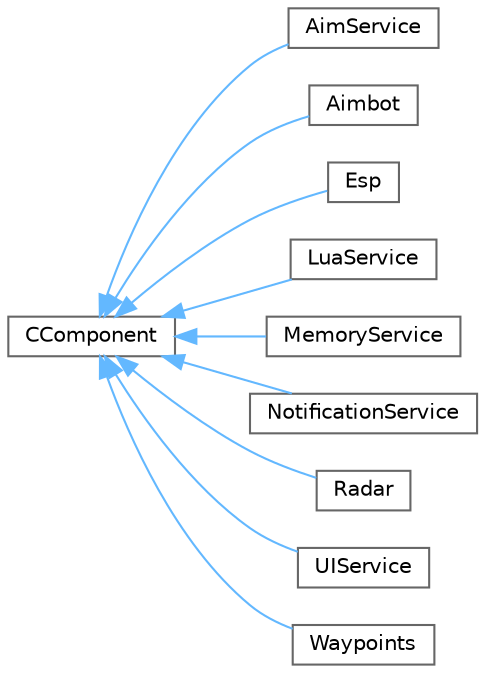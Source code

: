 digraph "Graphical Class Hierarchy"
{
 // LATEX_PDF_SIZE
  bgcolor="transparent";
  edge [fontname=Helvetica,fontsize=10,labelfontname=Helvetica,labelfontsize=10];
  node [fontname=Helvetica,fontsize=10,shape=box,height=0.2,width=0.4];
  rankdir="LR";
  Node0 [id="Node000000",label="CComponent",height=0.2,width=0.4,color="grey40", fillcolor="white", style="filled",URL="$d4/da1/classCComponent.html",tooltip="A base class for components in the Xenon system."];
  Node0 -> Node1 [id="edge1_Node000000_Node000001",dir="back",color="steelblue1",style="solid",tooltip=" "];
  Node1 [id="Node000001",label="AimService",height=0.2,width=0.4,color="grey40", fillcolor="white", style="filled",URL="$df/d6c/classAimService.html",tooltip="A class responsible for handling the aiming and recoil control in the Xenon framework."];
  Node0 -> Node2 [id="edge2_Node000000_Node000002",dir="back",color="steelblue1",style="solid",tooltip=" "];
  Node2 [id="Node000002",label="Aimbot",height=0.2,width=0.4,color="grey40", fillcolor="white", style="filled",URL="$d8/d9a/classAimbot.html",tooltip="A class responsible for managing and controlling the aimbot functionality in the Xenon framework."];
  Node0 -> Node3 [id="edge3_Node000000_Node000003",dir="back",color="steelblue1",style="solid",tooltip=" "];
  Node3 [id="Node000003",label="Esp",height=0.2,width=0.4,color="grey40", fillcolor="white", style="filled",URL="$d1/d71/classEsp.html",tooltip="A class responsible for rendering various ESP (Extra Sensory Perception) elements in the Xenon framew..."];
  Node0 -> Node4 [id="edge4_Node000000_Node000004",dir="back",color="steelblue1",style="solid",tooltip=" "];
  Node4 [id="Node000004",label="LuaService",height=0.2,width=0.4,color="grey40", fillcolor="white", style="filled",URL="$df/dc4/classLuaService.html",tooltip="A service for handling Lua script execution and binding in the Xenon framework."];
  Node0 -> Node5 [id="edge5_Node000000_Node000005",dir="back",color="steelblue1",style="solid",tooltip=" "];
  Node5 [id="Node000005",label="MemoryService",height=0.2,width=0.4,color="grey40", fillcolor="white", style="filled",URL="$df/d7b/classMemoryService.html",tooltip="A service for interacting with a game's process memory."];
  Node0 -> Node6 [id="edge6_Node000000_Node000006",dir="back",color="steelblue1",style="solid",tooltip=" "];
  Node6 [id="Node000006",label="NotificationService",height=0.2,width=0.4,color="grey40", fillcolor="white", style="filled",URL="$da/d3a/classNotificationService.html",tooltip="A service for managing and rendering in-game notifications."];
  Node0 -> Node7 [id="edge7_Node000000_Node000007",dir="back",color="steelblue1",style="solid",tooltip=" "];
  Node7 [id="Node000007",label="Radar",height=0.2,width=0.4,color="grey40", fillcolor="white", style="filled",URL="$d3/d24/classRadar.html",tooltip="A class responsible for rendering and updating radar components in the Xenon framework."];
  Node0 -> Node8 [id="edge8_Node000000_Node000008",dir="back",color="steelblue1",style="solid",tooltip=" "];
  Node8 [id="Node000008",label="UIService",height=0.2,width=0.4,color="grey40", fillcolor="white", style="filled",URL="$da/da8/classUIService.html",tooltip="A service for managing and rendering the user interface (UI) in the game."];
  Node0 -> Node9 [id="edge9_Node000000_Node000009",dir="back",color="steelblue1",style="solid",tooltip=" "];
  Node9 [id="Node000009",label="Waypoints",height=0.2,width=0.4,color="grey40", fillcolor="white", style="filled",URL="$d5/d11/classWaypoints.html",tooltip="A class that manages and renders waypoints in both world space and radar view."];
}
